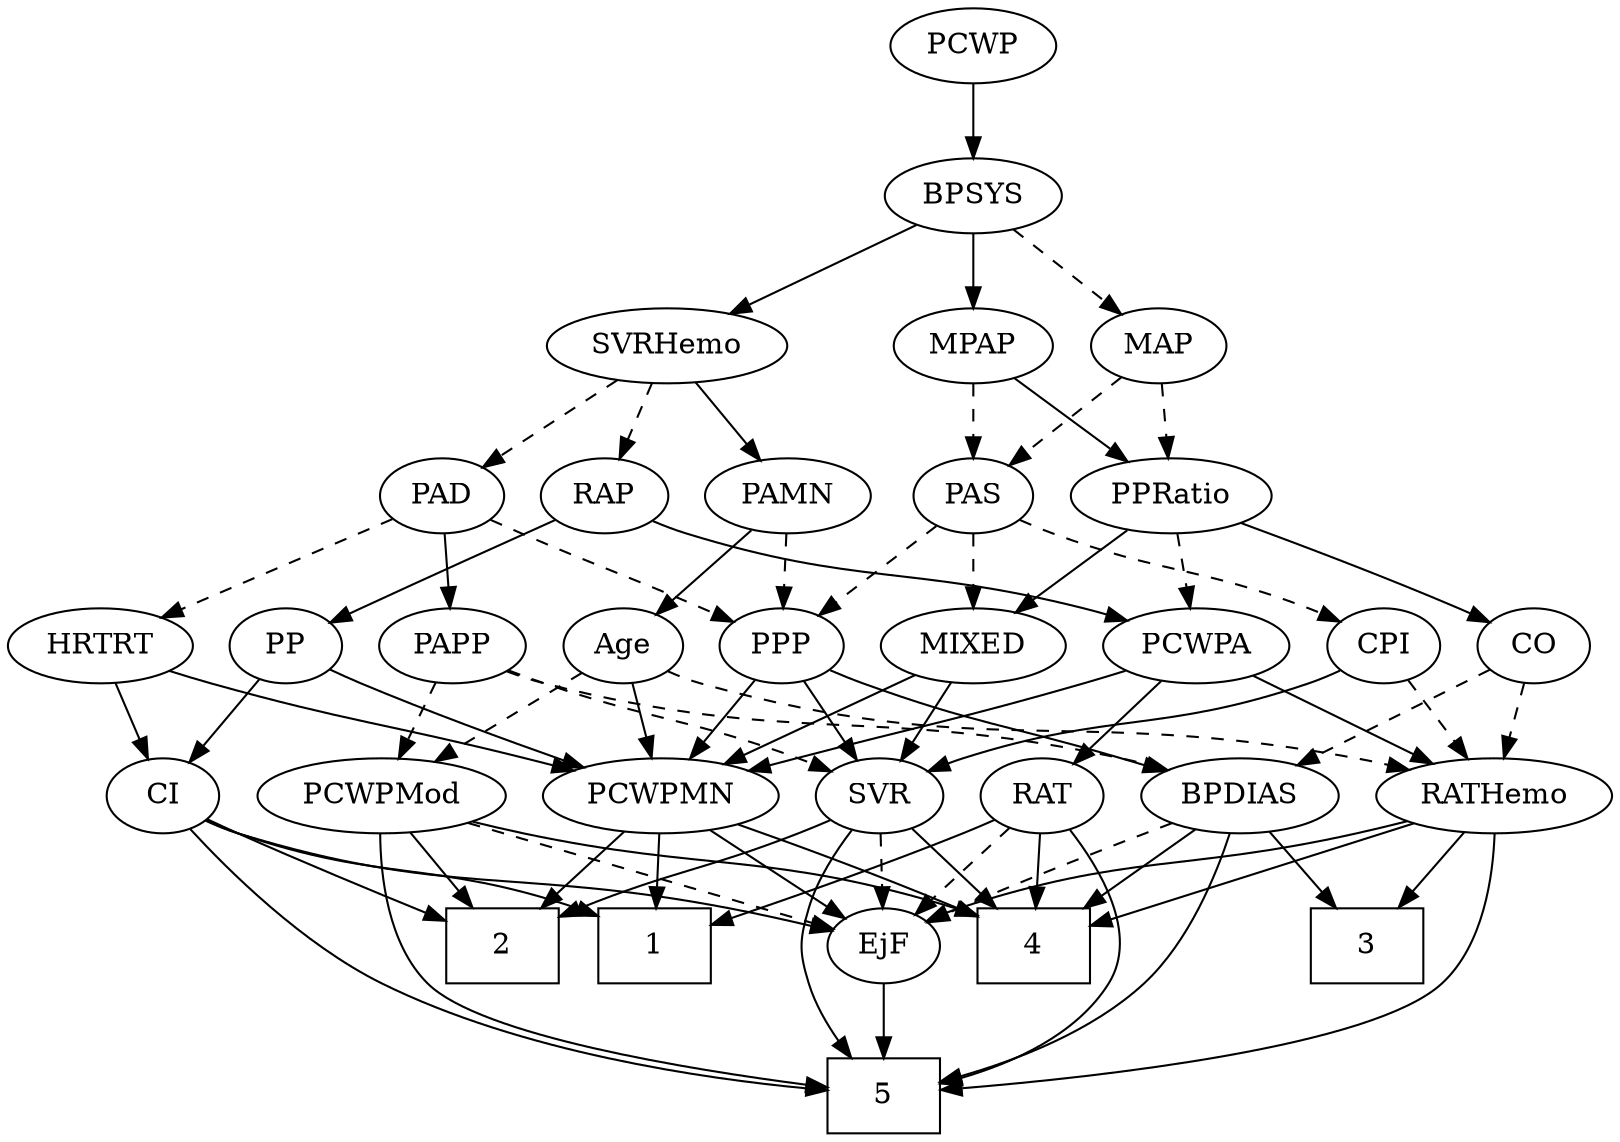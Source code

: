 strict digraph {
	graph [bb="0,0,721,540"];
	node [label="\N"];
	1	[height=0.5,
		pos="524,90",
		shape=box,
		width=0.75];
	2	[height=0.5,
		pos="452,90",
		shape=box,
		width=0.75];
	3	[height=0.5,
		pos="120,90",
		shape=box,
		width=0.75];
	4	[height=0.5,
		pos="270,90",
		shape=box,
		width=0.75];
	5	[height=0.5,
		pos="342,18",
		shape=box,
		width=0.75];
	Age	[height=0.5,
		pos="423,234",
		width=0.75];
	RATHemo	[height=0.5,
		pos="163,162",
		width=1.3721];
	Age -> RATHemo	[pos="e,199.71,174.19 402.39,222.29 397.44,219.99 392.1,217.73 387,216 315.52,191.73 294.16,198.63 221,180 217.22,179.04 213.31,178 209.4,\
176.92",
		style=dashed];
	PCWPMod	[height=0.5,
		pos="356,162",
		width=1.4443];
	Age -> PCWPMod	[pos="e,371.5,179.2 409.12,218.5 400.3,209.28 388.67,197.14 378.55,186.56",
		style=dashed];
	PCWPMN	[height=0.5,
		pos="476,162",
		width=1.3902];
	Age -> PCWPMN	[pos="e,463.53,179.47 434.76,217.46 441.43,208.65 449.93,197.43 457.48,187.46",
		style=solid];
	EjF	[height=0.5,
		pos="342,90",
		width=0.75];
	EjF -> 5	[pos="e,342,36.104 342,71.697 342,63.983 342,54.712 342,46.112",
		style=solid];
	RAP	[height=0.5,
		pos="510,306",
		width=0.77632];
	PCWPA	[height=0.5,
		pos="510,234",
		width=1.1555];
	RAP -> PCWPA	[pos="e,510,252.1 510,287.7 510,279.98 510,270.71 510,262.11",
		style=solid];
	PP	[height=0.5,
		pos="694,234",
		width=0.75];
	RAP -> PP	[pos="e,672.83,245.41 534.37,297.08 563.93,287.3 615.13,269.75 658,252 659.82,251.25 661.68,250.45 663.55,249.63",
		style=solid];
	MIXED	[height=0.5,
		pos="184,234",
		width=1.1193];
	SVR	[height=0.5,
		pos="258,162",
		width=0.77632];
	MIXED -> SVR	[pos="e,242.63,177.54 200.42,217.46 210.66,207.78 223.99,195.17 235.24,184.53",
		style=solid];
	MIXED -> PCWPMN	[pos="e,438.99,174.2 213.85,221.9 220.13,219.77 226.74,217.69 233,216 313.45,194.29 336,199.55 417,180 421.02,179.03 425.18,177.96 429.34,\
176.85",
		style=solid];
	MPAP	[height=0.5,
		pos="144,378",
		width=0.97491];
	PAS	[height=0.5,
		pos="228,306",
		width=0.75];
	MPAP -> PAS	[pos="e,211.64,320.64 161.81,362.15 174.02,351.98 190.35,338.37 203.74,327.21",
		style=dashed];
	PPRatio	[height=0.5,
		pos="143,306",
		width=1.1013];
	MPAP -> PPRatio	[pos="e,143.24,324.1 143.75,359.7 143.64,351.98 143.51,342.71 143.39,334.11",
		style=solid];
	BPSYS	[height=0.5,
		pos="228,450",
		width=1.0471];
	BPSYS -> MPAP	[pos="e,161.62,393.68 209.77,433.81 197.95,423.95 182.37,410.97 169.34,400.12",
		style=solid];
	SVRHemo	[height=0.5,
		pos="359,378",
		width=1.3902];
	BPSYS -> SVRHemo	[pos="e,332.09,393.38 252.33,436 272.23,425.36 300.66,410.17 323.16,398.15",
		style=solid];
	MAP	[height=0.5,
		pos="228,378",
		width=0.84854];
	BPSYS -> MAP	[pos="e,228,396.1 228,431.7 228,423.98 228,414.71 228,406.11",
		style=dashed];
	PAD	[height=0.5,
		pos="392,306",
		width=0.79437];
	PPP	[height=0.5,
		pos="269,234",
		width=0.75];
	PAD -> PPP	[pos="e,288.84,246.29 371.41,293.28 351.22,281.79 320.25,264.17 297.65,251.31",
		style=dashed];
	PAPP	[height=0.5,
		pos="346,234",
		width=0.88464];
	PAD -> PAPP	[pos="e,356.72,251.31 381.56,289.12 375.88,280.47 368.72,269.58 362.32,259.83",
		style=solid];
	HRTRT	[height=0.5,
		pos="609,234",
		width=1.1013];
	PAD -> HRTRT	[pos="e,578.84,245.87 417.29,297.38 450.41,287.34 510.25,268.94 561,252 563.71,251.09 566.51,250.15 569.32,249.18",
		style=dashed];
	CO	[height=0.5,
		pos="27,234",
		width=0.75];
	CO -> RATHemo	[pos="e,135.56,177.13 47.655,222.37 68.568,211.6 101.34,194.74 126.62,181.73",
		style=dashed];
	BPDIAS	[height=0.5,
		pos="53,162",
		width=1.1735];
	CO -> BPDIAS	[pos="e,46.702,179.96 33.162,216.41 36.161,208.34 39.84,198.43 43.211,189.35",
		style=dashed];
	PAS -> MIXED	[pos="e,194.56,251.8 218.02,289.12 212.71,280.68 206.07,270.1 200.06,260.55",
		style=dashed];
	CPI	[height=0.5,
		pos="99,234",
		width=0.75];
	PAS -> CPI	[pos="e,119.34,246.04 207.56,293.91 186.24,282.34 152.6,264.09 128.42,250.97",
		style=dashed];
	PAS -> PPP	[pos="e,259.54,251.15 237.51,288.76 242.53,280.19 248.8,269.49 254.42,259.9",
		style=dashed];
	PAMN	[height=0.5,
		pos="309,306",
		width=1.011];
	PAMN -> Age	[pos="e,403.74,246.83 330.98,291.5 349.27,280.27 375.42,264.22 395.17,252.09",
		style=solid];
	PAMN -> PPP	[pos="e,278.14,250.99 299.52,288.41 294.67,279.92 288.66,269.41 283.27,259.96",
		style=dashed];
	RATHemo -> 3	[pos="e,130.61,108.28 152.59,144.05 147.59,135.92 141.5,126 135.94,116.94",
		style=solid];
	RATHemo -> 4	[pos="e,243.69,108.21 185.95,145.98 200.25,136.63 218.93,124.41 235.05,113.87",
		style=solid];
	RATHemo -> 5	[pos="e,314.63,26.76 171.14,144.2 181.35,124.62 200.53,92.351 225,72 248.51,52.448 280.39,38.636 304.94,30.025",
		style=solid];
	RATHemo -> EjF	[pos="e,320.82,101.37 197.71,149.08 226.87,138.84 269.51,123.34 306,108 307.82,107.24 309.67,106.43 311.54,105.61",
		style=solid];
	CPI -> RATHemo	[pos="e,148.11,179.29 112.57,218.15 120.88,209.07 131.69,197.24 141.18,186.87",
		style=dashed];
	CPI -> SVR	[pos="e,235.75,173.37 120.25,222.77 125.08,220.5 130.2,218.14 135,216 172.85,199.15 183.06,196.65 221,180 222.8,179.21 224.64,178.39 226.49,\
177.56",
		style=solid];
	RAT	[height=0.5,
		pos="571,162",
		width=0.75827];
	RAT -> 1	[pos="e,535.61,108.29 560.33,145.12 554.69,136.72 547.63,126.2 541.24,116.67",
		style=solid];
	RAT -> 4	[pos="e,297.2,104.83 550.46,150.07 545.51,147.78 540.15,145.59 535,144 439.61,114.64 406.54,136.82 307.04,107.8",
		style=solid];
	RAT -> 5	[pos="e,369.34,21.809 574.12,143.96 576.69,124.14 577.5,91.648 560,72 536.33,45.427 435.39,29.786 379.54,23.01",
		style=solid];
	RAT -> EjF	[pos="e,367.42,96.498 549.94,150.31 545.1,148.06 539.93,145.82 535,144 481.16,124.07 416.42,107.78 377.28,98.745",
		style=dashed];
	SVR -> 2	[pos="e,424.74,99.245 279.75,150.55 284.72,148.29 290.01,145.98 295,144 335.41,127.95 382.83,112.38 414.9,102.31",
		style=solid];
	SVR -> 4	[pos="e,267.04,108.28 260.9,144.05 262.23,136.35 263.82,127.03 265.31,118.36",
		style=solid];
	SVR -> 5	[pos="e,314.8,23.922 246.82,145.43 234.92,126.76 219.61,95.089 234,72 249.44,47.229 280.2,33.709 304.96,26.537",
		style=solid];
	SVR -> EjF	[pos="e,325.72,104.56 274.6,147.17 286.99,136.85 304.1,122.58 317.98,111.01",
		style=dashed];
	PCWPMod -> 2	[pos="e,428.4,108.21 377.31,145.46 389.84,136.33 405.93,124.59 419.97,114.35",
		style=solid];
	PCWPMod -> 4	[pos="e,290.94,108.04 336.49,145.12 325.35,136.05 311.17,124.51 298.78,114.42",
		style=solid];
	PCWPMod -> 5	[pos="e,357.61,36.226 365.62,144.12 374.62,126.1 385.63,96.798 378,72 374.99,62.215 369.49,52.616 363.68,44.334",
		style=solid];
	PCWPMod -> EjF	[pos="e,345.42,108.1 352.54,143.7 351,135.98 349.14,126.71 347.42,118.11",
		style=dashed];
	PCWPA -> RATHemo	[pos="e,199,174.37 479.23,221.8 472.62,219.66 465.62,217.59 459,216 354.98,190.99 325.46,203.1 221,180 217.08,179.13 213.03,178.14 208.99,\
177.09",
		style=solid];
	PCWPA -> RAT	[pos="e,557.76,178.19 524.15,216.76 532.15,207.59 542.27,195.96 551.07,185.88",
		style=solid];
	PCWPA -> PCWPMN	[pos="e,484.15,179.79 501.77,216.05 497.8,207.89 492.96,197.91 488.54,188.82",
		style=solid];
	PCWPMN -> 1	[pos="e,512.04,108.45 487.38,144.41 493.01,136.2 499.93,126.1 506.24,116.9",
		style=solid];
	PCWPMN -> 2	[pos="e,457.92,108.28 470.19,144.05 467.49,136.18 464.21,126.62 461.19,117.79",
		style=solid];
	PCWPMN -> 4	[pos="e,297.35,104.39 438.5,149.97 400.04,138.55 341.93,120.99 306.98,108.07",
		style=solid];
	PCWPMN -> EjF	[pos="e,362.51,101.71 448.88,146.83 426.43,135.11 394.59,118.47 371.51,106.41",
		style=solid];
	SVRHemo -> RAP	[pos="e,487.95,317.22 388.47,363.34 414.46,351.29 452.22,333.79 478.73,321.49",
		style=dashed];
	SVRHemo -> PAD	[pos="e,384.09,323.79 366.99,360.05 370.8,351.97 375.44,342.12 379.69,333.11",
		style=dashed];
	SVRHemo -> PAMN	[pos="e,320.76,323.47 347.15,360.41 341.05,351.87 333.48,341.28 326.71,331.79",
		style=solid];
	BPDIAS -> 3	[pos="e,103.45,108.29 68.203,145.12 76.49,136.46 86.931,125.55 96.264,115.8",
		style=solid];
	BPDIAS -> 4	[pos="e,242.83,99.679 85.446,150.36 91.921,148.25 98.675,146.05 105,144 148.97,129.75 199.58,113.52 233.03,102.82",
		style=solid];
	BPDIAS -> 5	[pos="e,314.86,21.215 54.06,143.82 56.269,123.56 63.072,90.322 84,72 116.51,43.538 241.62,28.216 304.89,22.144",
		style=solid];
	BPDIAS -> EjF	[pos="e,321.44,101.85 84.419,149.95 91.159,147.8 98.276,145.69 105,144 193.01,121.85 219.55,135.62 306,108 307.93,107.38 309.88,106.69 \
311.84,105.94",
		style=dashed];
	MAP -> PAS	[pos="e,228,324.1 228,359.7 228,351.98 228,342.71 228,334.11",
		style=dashed];
	MAP -> PPRatio	[pos="e,161.35,322.11 210.8,362.83 198.91,353.04 182.86,339.83 169.37,328.71",
		style=dashed];
	PP -> PCWPMN	[pos="e,513.68,173.89 672.92,222.37 668.08,220.12 662.91,217.86 658,216 654.75,214.77 576.38,192.04 523.55,176.75",
		style=solid];
	CI	[height=0.5,
		pos="643,162",
		width=0.75];
	PP -> CI	[pos="e,654.29,178.49 682.68,217.46 676.08,208.4 667.62,196.79 660.2,186.61",
		style=solid];
	PPP -> SVR	[pos="e,260.71,180.28 266.34,216.05 265.13,208.35 263.66,199.03 262.3,190.36",
		style=solid];
	PPP -> PCWPMN	[pos="e,438.28,174.02 290.1,222.43 294.94,220.18 300.1,217.9 305,216 327.59,207.21 386.15,189.46 428.45,176.92",
		style=solid];
	PPP -> BPDIAS	[pos="e,85.111,173.73 247.93,222.33 243.09,220.08 237.92,217.84 233,216 177.64,195.31 161.54,197.19 105,180 101.67,178.99 98.234,177.92 \
94.784,176.83",
		style=solid];
	PPRatio -> MIXED	[pos="e,174.07,251.96 152.72,288.41 157.55,280.16 163.49,270.01 168.9,260.78",
		style=solid];
	PPRatio -> CO	[pos="e,46.406,246.71 120.08,291.17 101.42,279.91 74.985,263.96 55.054,251.93",
		style=solid];
	PPRatio -> PCWPA	[pos="e,479.25,246.28 172.26,293.78 178.69,291.62 185.52,289.54 192,288 308.48,260.24 342.36,279.05 459,252 462.42,251.21 465.94,250.28 \
469.45,249.27",
		style=dashed];
	PCWP	[height=0.5,
		pos="228,522",
		width=0.97491];
	PCWP -> BPSYS	[pos="e,228,468.1 228,503.7 228,495.98 228,486.71 228,478.11",
		style=solid];
	CI -> 1	[pos="e,551.25,107.03 623.35,149.44 606.21,139.36 580.92,124.48 560.14,112.26",
		style=solid];
	CI -> 2	[pos="e,479.34,104.42 621.91,150.4 617.07,148.15 611.9,145.89 607,144 558.25,125.23 541.41,127.52 488.83,108.03",
		style=solid];
	CI -> 5	[pos="e,369.2,18.811 636.05,144.36 626.65,124.01 607.91,90.028 581,72 518.86,30.37 429.21,20.93 379.24,19.095",
		style=solid];
	CI -> EjF	[pos="e,366.95,96.99 622.43,150.19 617.47,147.89 612.13,145.66 607,144 524.83,117.34 500.56,125.67 416,108 403.2,105.32 389.2,102.17 376.86,\
99.308",
		style=solid];
	PAPP -> SVR	[pos="e,274.89,176.43 328.19,218.83 315.18,208.48 297.36,194.31 282.93,182.83",
		style=dashed];
	PAPP -> PCWPMod	[pos="e,353.56,180.1 348.47,215.7 349.57,207.98 350.9,198.71 352.13,190.11",
		style=dashed];
	PAPP -> BPDIAS	[pos="e,84.42,174.04 322.03,222.05 316.52,219.82 310.62,217.65 305,216 218.34,190.56 192.58,202.09 105,180 101.43,179.1 97.746,178.08 \
94.067,177",
		style=dashed];
	HRTRT -> PCWPMN	[pos="e,503.19,177.31 583.98,219.83 563.75,209.18 534.97,194.04 512.22,182.06",
		style=solid];
	HRTRT -> CI	[pos="e,635.08,179.31 617.23,216.05 621.26,207.77 626.19,197.62 630.65,188.42",
		style=solid];
}
